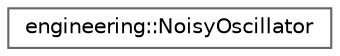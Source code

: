 digraph "Graphical Class Hierarchy"
{
 // LATEX_PDF_SIZE
  bgcolor="transparent";
  edge [fontname=Helvetica,fontsize=10,labelfontname=Helvetica,labelfontsize=10];
  node [fontname=Helvetica,fontsize=10,shape=box,height=0.2,width=0.4];
  rankdir="LR";
  Node0 [id="Node000000",label="engineering::NoisyOscillator",height=0.2,width=0.4,color="grey40", fillcolor="white", style="filled",URL="$classengineering_1_1_noisy_oscillator.html",tooltip="Noisy oscillator with stochastic control."];
}
